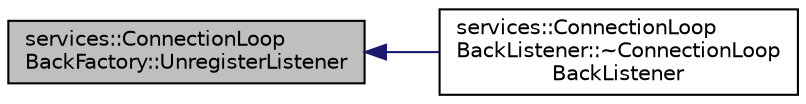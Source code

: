 digraph "services::ConnectionLoopBackFactory::UnregisterListener"
{
 // INTERACTIVE_SVG=YES
  edge [fontname="Helvetica",fontsize="10",labelfontname="Helvetica",labelfontsize="10"];
  node [fontname="Helvetica",fontsize="10",shape=record];
  rankdir="LR";
  Node12 [label="services::ConnectionLoop\lBackFactory::UnregisterListener",height=0.2,width=0.4,color="black", fillcolor="grey75", style="filled", fontcolor="black"];
  Node12 -> Node13 [dir="back",color="midnightblue",fontsize="10",style="solid",fontname="Helvetica"];
  Node13 [label="services::ConnectionLoop\lBackListener::~ConnectionLoop\lBackListener",height=0.2,width=0.4,color="black", fillcolor="white", style="filled",URL="$d9/d99/classservices_1_1_connection_loop_back_listener.html#aebe4edcbdda90c07d630d61cce175860"];
}
